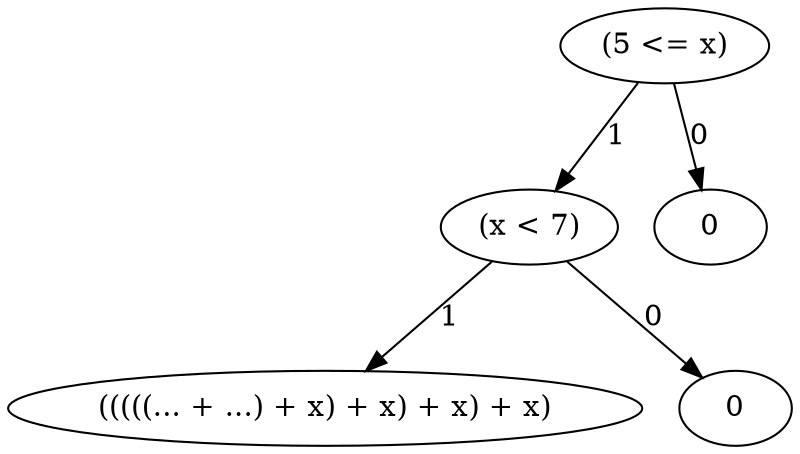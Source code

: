 digraph {
"(5 <= x)0" [ label="(5 <= x)" ];
"(5 <= x)0" -> "(x < 7)1" [ label="1" ];
"(x < 7)1" [ label="(x < 7)" ];
"(x < 7)1" -> "(((((... + ...) + x) + x) + x) + x)2" [ label="1" ];
"(((((... + ...) + x) + x) + x) + x)2" [ label="(((((... + ...) + x) + x) + x) + x)" ];
"(x < 7)1" -> "03" [ label="0" ];
"03" [ label="0" ];
"(5 <= x)0" -> "04" [ label="0" ];
"04" [ label="0" ];
}
